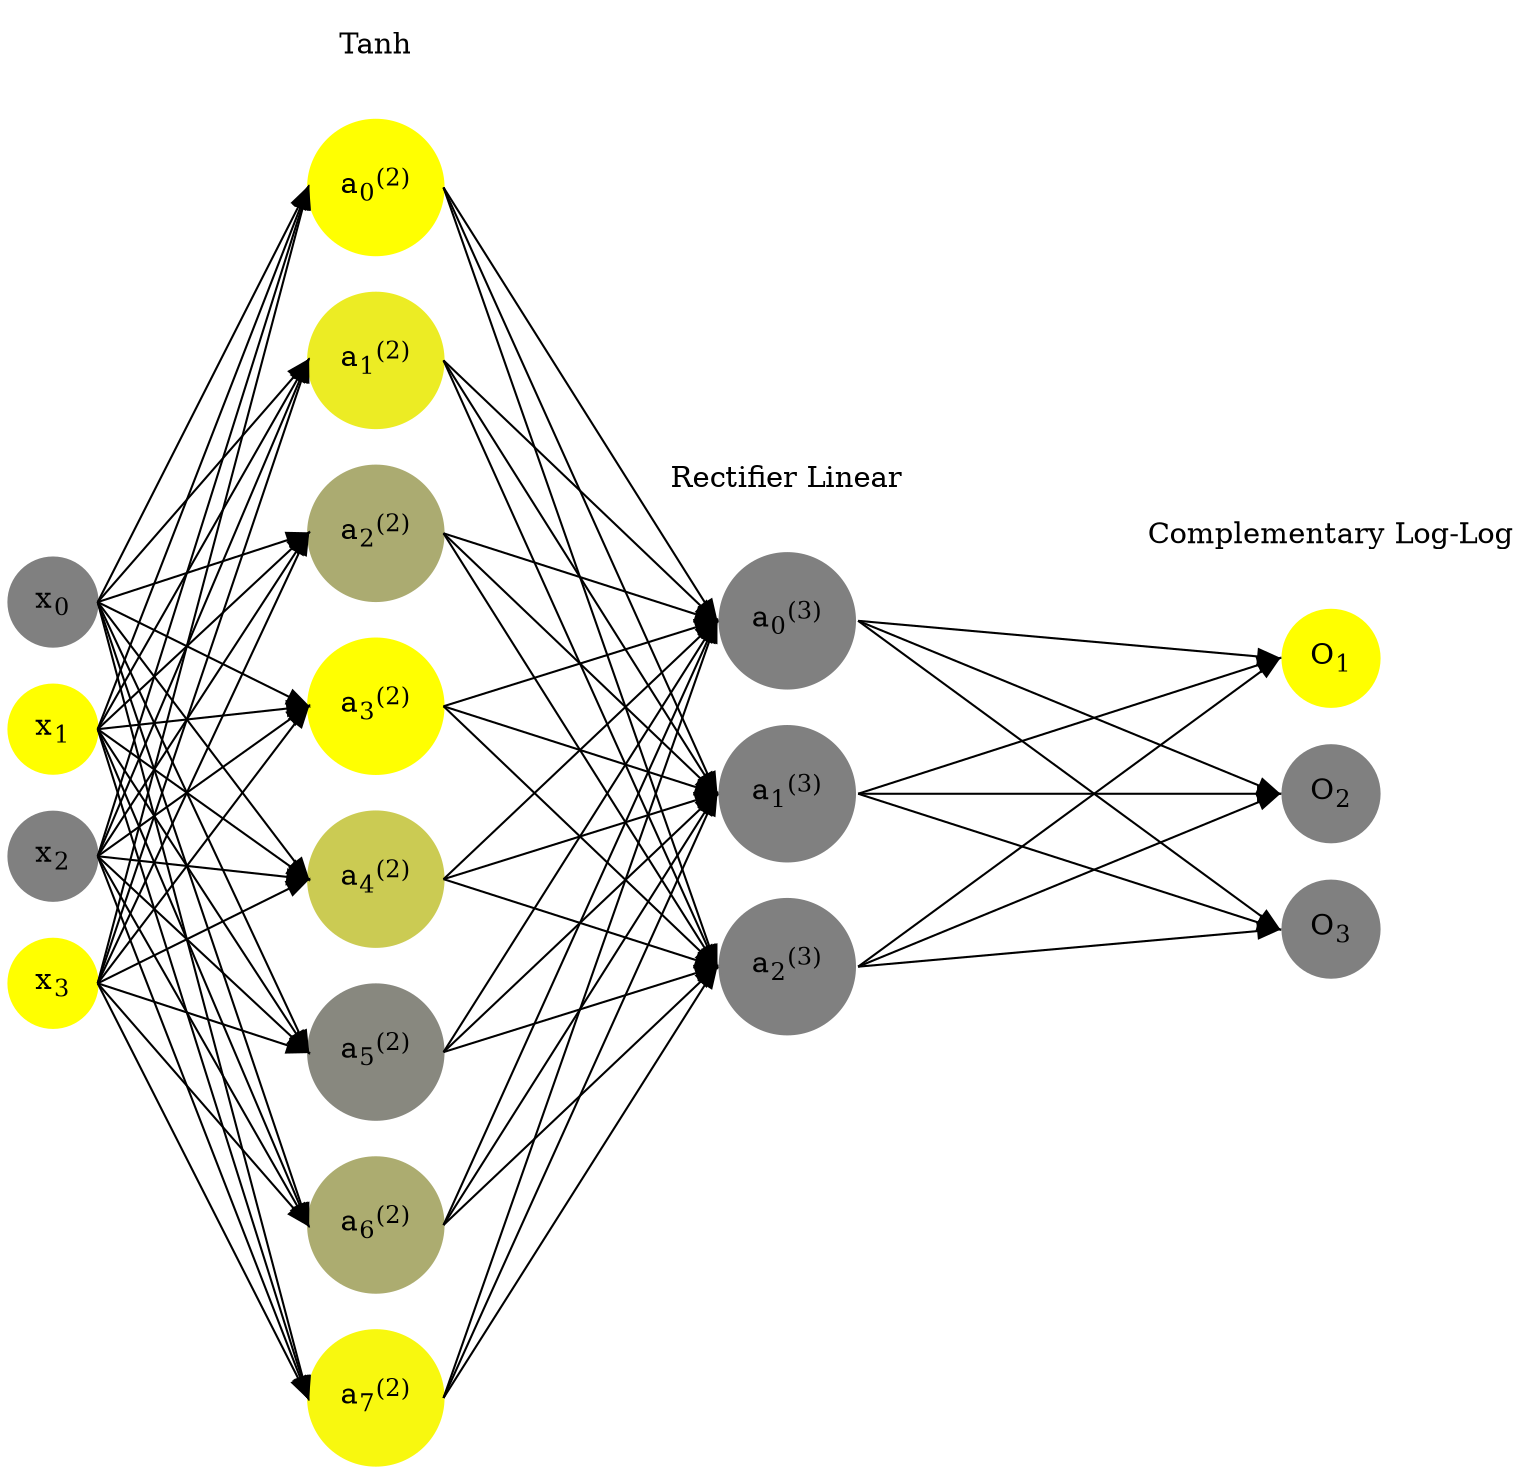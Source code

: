 digraph G {
	rankdir = LR;
	splines=false;
	edge[style=invis];
	ranksep= 1.4;
	{
	node [shape=circle, color="0.1667, 0.0, 0.5", style=filled, fillcolor="0.1667, 0.0, 0.5"];
	x0 [label=<x<sub>0</sub>>];
	}
	{
	node [shape=circle, color="0.1667, 1.0, 1.0", style=filled, fillcolor="0.1667, 1.0, 1.0"];
	x1 [label=<x<sub>1</sub>>];
	}
	{
	node [shape=circle, color="0.1667, 0.0, 0.5", style=filled, fillcolor="0.1667, 0.0, 0.5"];
	x2 [label=<x<sub>2</sub>>];
	}
	{
	node [shape=circle, color="0.1667, 1.0, 1.0", style=filled, fillcolor="0.1667, 1.0, 1.0"];
	x3 [label=<x<sub>3</sub>>];
	}
	{
	node [shape=circle, color="0.1667, 0.993530, 0.996765", style=filled, fillcolor="0.1667, 0.993530, 0.996765"];
	a02 [label=<a<sub>0</sub><sup>(2)</sup>>];
	}
	{
	node [shape=circle, color="0.1667, 0.845781, 0.922890", style=filled, fillcolor="0.1667, 0.845781, 0.922890"];
	a12 [label=<a<sub>1</sub><sup>(2)</sup>>];
	}
	{
	node [shape=circle, color="0.1667, 0.336346, 0.668173", style=filled, fillcolor="0.1667, 0.336346, 0.668173"];
	a22 [label=<a<sub>2</sub><sup>(2)</sup>>];
	}
	{
	node [shape=circle, color="0.1667, 0.994090, 0.997045", style=filled, fillcolor="0.1667, 0.994090, 0.997045"];
	a32 [label=<a<sub>3</sub><sup>(2)</sup>>];
	}
	{
	node [shape=circle, color="0.1667, 0.591451, 0.795725", style=filled, fillcolor="0.1667, 0.591451, 0.795725"];
	a42 [label=<a<sub>4</sub><sup>(2)</sup>>];
	}
	{
	node [shape=circle, color="0.1667, 0.065494, 0.532747", style=filled, fillcolor="0.1667, 0.065494, 0.532747"];
	a52 [label=<a<sub>5</sub><sup>(2)</sup>>];
	}
	{
	node [shape=circle, color="0.1667, 0.350246, 0.675123", style=filled, fillcolor="0.1667, 0.350246, 0.675123"];
	a62 [label=<a<sub>6</sub><sup>(2)</sup>>];
	}
	{
	node [shape=circle, color="0.1667, 0.938620, 0.969310", style=filled, fillcolor="0.1667, 0.938620, 0.969310"];
	a72 [label=<a<sub>7</sub><sup>(2)</sup>>];
	}
	{
	node [shape=circle, color="0.1667, 0.000000, 0.500000", style=filled, fillcolor="0.1667, 0.000000, 0.500000"];
	a03 [label=<a<sub>0</sub><sup>(3)</sup>>];
	}
	{
	node [shape=circle, color="0.1667, 0.000000, 0.500000", style=filled, fillcolor="0.1667, 0.000000, 0.500000"];
	a13 [label=<a<sub>1</sub><sup>(3)</sup>>];
	}
	{
	node [shape=circle, color="0.1667, 0.000000, 0.500000", style=filled, fillcolor="0.1667, 0.000000, 0.500000"];
	a23 [label=<a<sub>2</sub><sup>(3)</sup>>];
	}
	{
	node [shape=circle, color="0.1667, 1.0, 1.0", style=filled, fillcolor="0.1667, 1.0, 1.0"];
	O1 [label=<O<sub>1</sub>>];
	}
	{
	node [shape=circle, color="0.1667, 0.0, 0.5", style=filled, fillcolor="0.1667, 0.0, 0.5"];
	O2 [label=<O<sub>2</sub>>];
	}
	{
	node [shape=circle, color="0.1667, 0.0, 0.5", style=filled, fillcolor="0.1667, 0.0, 0.5"];
	O3 [label=<O<sub>3</sub>>];
	}
	{
	rank=same;
	x0->x1->x2->x3;
	}
	{
	rank=same;
	a02->a12->a22->a32->a42->a52->a62->a72;
	}
	{
	rank=same;
	a03->a13->a23;
	}
	{
	rank=same;
	O1->O2->O3;
	}
	l1 [shape=plaintext,label="Tanh"];
	l1->a02;
	{rank=same; l1;a02};
	l2 [shape=plaintext,label="Rectifier Linear"];
	l2->a03;
	{rank=same; l2;a03};
	l3 [shape=plaintext,label="Complementary Log-Log"];
	l3->O1;
	{rank=same; l3;O1};
edge[style=solid, tailport=e, headport=w];
	{x0;x1;x2;x3} -> {a02;a12;a22;a32;a42;a52;a62;a72};
	{a02;a12;a22;a32;a42;a52;a62;a72} -> {a03;a13;a23};
	{a03;a13;a23} -> {O1,O2,O3};
}